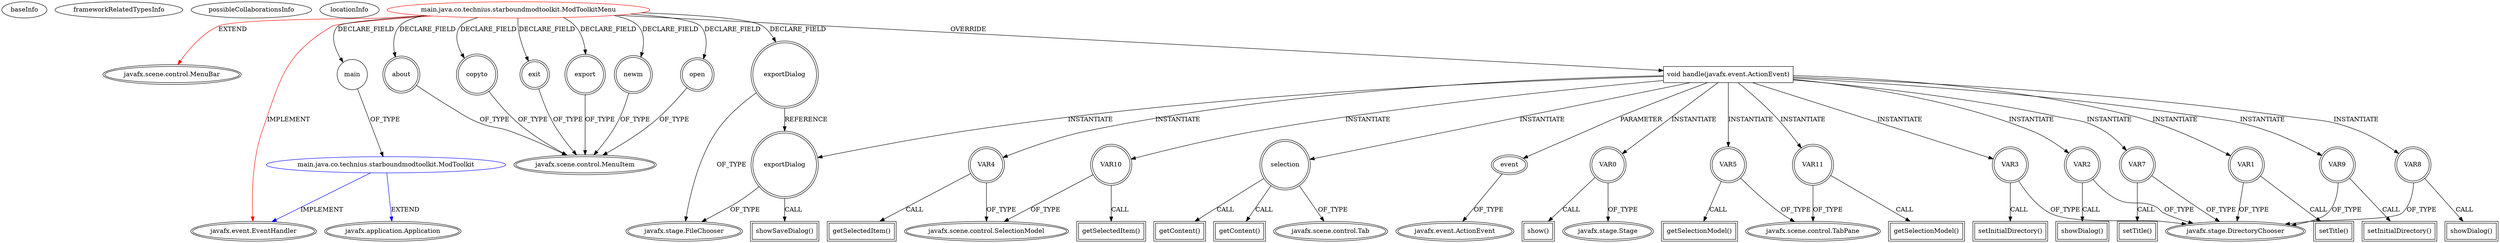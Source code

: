 digraph {
baseInfo[graphId=1420,category="extension_graph",isAnonymous=false,possibleRelation=true]
frameworkRelatedTypesInfo[0="javafx.scene.control.MenuBar",1="javafx.event.EventHandler"]
possibleCollaborationsInfo[0="1420~FIELD_DECLARATION-~javafx.scene.control.MenuBar javafx.event.EventHandler ~javafx.application.Application javafx.event.EventHandler ~false~false"]
locationInfo[projectName="Technius-Starbound-Mod-Toolkit",filePath="/Technius-Starbound-Mod-Toolkit/Starbound-Mod-Toolkit-master/src/main/java/co/technius/starboundmodtoolkit/ModToolkitMenu.java",contextSignature="ModToolkitMenu",graphId="1420"]
0[label="main.java.co.technius.starboundmodtoolkit.ModToolkitMenu",vertexType="ROOT_CLIENT_CLASS_DECLARATION",isFrameworkType=false,color=red]
1[label="javafx.scene.control.MenuBar",vertexType="FRAMEWORK_CLASS_TYPE",isFrameworkType=true,peripheries=2]
2[label="javafx.event.EventHandler",vertexType="FRAMEWORK_INTERFACE_TYPE",isFrameworkType=true,peripheries=2]
3[label="about",vertexType="FIELD_DECLARATION",isFrameworkType=true,peripheries=2,shape=circle]
4[label="javafx.scene.control.MenuItem",vertexType="FRAMEWORK_CLASS_TYPE",isFrameworkType=true,peripheries=2]
5[label="copyto",vertexType="FIELD_DECLARATION",isFrameworkType=true,peripheries=2,shape=circle]
7[label="exit",vertexType="FIELD_DECLARATION",isFrameworkType=true,peripheries=2,shape=circle]
9[label="export",vertexType="FIELD_DECLARATION",isFrameworkType=true,peripheries=2,shape=circle]
11[label="exportDialog",vertexType="FIELD_DECLARATION",isFrameworkType=true,peripheries=2,shape=circle]
12[label="javafx.stage.FileChooser",vertexType="FRAMEWORK_CLASS_TYPE",isFrameworkType=true,peripheries=2]
13[label="main",vertexType="FIELD_DECLARATION",isFrameworkType=false,shape=circle]
14[label="main.java.co.technius.starboundmodtoolkit.ModToolkit",vertexType="REFERENCE_CLIENT_CLASS_DECLARATION",isFrameworkType=false,color=blue]
15[label="javafx.application.Application",vertexType="FRAMEWORK_CLASS_TYPE",isFrameworkType=true,peripheries=2]
17[label="newm",vertexType="FIELD_DECLARATION",isFrameworkType=true,peripheries=2,shape=circle]
19[label="open",vertexType="FIELD_DECLARATION",isFrameworkType=true,peripheries=2,shape=circle]
21[label="void handle(javafx.event.ActionEvent)",vertexType="OVERRIDING_METHOD_DECLARATION",isFrameworkType=false,shape=box]
22[label="event",vertexType="PARAMETER_DECLARATION",isFrameworkType=true,peripheries=2]
23[label="javafx.event.ActionEvent",vertexType="FRAMEWORK_CLASS_TYPE",isFrameworkType=true,peripheries=2]
24[label="VAR0",vertexType="VARIABLE_EXPRESION",isFrameworkType=true,peripheries=2,shape=circle]
26[label="javafx.stage.Stage",vertexType="FRAMEWORK_CLASS_TYPE",isFrameworkType=true,peripheries=2]
25[label="show()",vertexType="INSIDE_CALL",isFrameworkType=true,peripheries=2,shape=box]
27[label="VAR1",vertexType="VARIABLE_EXPRESION",isFrameworkType=true,peripheries=2,shape=circle]
29[label="javafx.stage.DirectoryChooser",vertexType="FRAMEWORK_CLASS_TYPE",isFrameworkType=true,peripheries=2]
28[label="setTitle()",vertexType="INSIDE_CALL",isFrameworkType=true,peripheries=2,shape=box]
30[label="VAR2",vertexType="VARIABLE_EXPRESION",isFrameworkType=true,peripheries=2,shape=circle]
31[label="showDialog()",vertexType="INSIDE_CALL",isFrameworkType=true,peripheries=2,shape=box]
33[label="VAR3",vertexType="VARIABLE_EXPRESION",isFrameworkType=true,peripheries=2,shape=circle]
34[label="setInitialDirectory()",vertexType="INSIDE_CALL",isFrameworkType=true,peripheries=2,shape=box]
36[label="VAR4",vertexType="VARIABLE_EXPRESION",isFrameworkType=true,peripheries=2,shape=circle]
38[label="javafx.scene.control.SelectionModel",vertexType="FRAMEWORK_CLASS_TYPE",isFrameworkType=true,peripheries=2]
37[label="getSelectedItem()",vertexType="INSIDE_CALL",isFrameworkType=true,peripheries=2,shape=box]
39[label="VAR5",vertexType="VARIABLE_EXPRESION",isFrameworkType=true,peripheries=2,shape=circle]
41[label="javafx.scene.control.TabPane",vertexType="FRAMEWORK_CLASS_TYPE",isFrameworkType=true,peripheries=2]
40[label="getSelectionModel()",vertexType="INSIDE_CALL",isFrameworkType=true,peripheries=2,shape=box]
42[label="selection",vertexType="VARIABLE_EXPRESION",isFrameworkType=true,peripheries=2,shape=circle]
44[label="javafx.scene.control.Tab",vertexType="FRAMEWORK_CLASS_TYPE",isFrameworkType=true,peripheries=2]
43[label="getContent()",vertexType="INSIDE_CALL",isFrameworkType=true,peripheries=2,shape=box]
45[label="VAR7",vertexType="VARIABLE_EXPRESION",isFrameworkType=true,peripheries=2,shape=circle]
46[label="setTitle()",vertexType="INSIDE_CALL",isFrameworkType=true,peripheries=2,shape=box]
48[label="VAR8",vertexType="VARIABLE_EXPRESION",isFrameworkType=true,peripheries=2,shape=circle]
49[label="showDialog()",vertexType="INSIDE_CALL",isFrameworkType=true,peripheries=2,shape=box]
51[label="VAR9",vertexType="VARIABLE_EXPRESION",isFrameworkType=true,peripheries=2,shape=circle]
52[label="setInitialDirectory()",vertexType="INSIDE_CALL",isFrameworkType=true,peripheries=2,shape=box]
54[label="VAR10",vertexType="VARIABLE_EXPRESION",isFrameworkType=true,peripheries=2,shape=circle]
55[label="getSelectedItem()",vertexType="INSIDE_CALL",isFrameworkType=true,peripheries=2,shape=box]
57[label="VAR11",vertexType="VARIABLE_EXPRESION",isFrameworkType=true,peripheries=2,shape=circle]
58[label="getSelectionModel()",vertexType="INSIDE_CALL",isFrameworkType=true,peripheries=2,shape=box]
60[label="exportDialog",vertexType="VARIABLE_EXPRESION",isFrameworkType=true,peripheries=2,shape=circle]
61[label="showSaveDialog()",vertexType="INSIDE_CALL",isFrameworkType=true,peripheries=2,shape=box]
64[label="getContent()",vertexType="INSIDE_CALL",isFrameworkType=true,peripheries=2,shape=box]
0->1[label="EXTEND",color=red]
0->2[label="IMPLEMENT",color=red]
0->3[label="DECLARE_FIELD"]
3->4[label="OF_TYPE"]
0->5[label="DECLARE_FIELD"]
5->4[label="OF_TYPE"]
0->7[label="DECLARE_FIELD"]
7->4[label="OF_TYPE"]
0->9[label="DECLARE_FIELD"]
9->4[label="OF_TYPE"]
0->11[label="DECLARE_FIELD"]
11->12[label="OF_TYPE"]
0->13[label="DECLARE_FIELD"]
14->15[label="EXTEND",color=blue]
14->2[label="IMPLEMENT",color=blue]
13->14[label="OF_TYPE"]
0->17[label="DECLARE_FIELD"]
17->4[label="OF_TYPE"]
0->19[label="DECLARE_FIELD"]
19->4[label="OF_TYPE"]
0->21[label="OVERRIDE"]
22->23[label="OF_TYPE"]
21->22[label="PARAMETER"]
21->24[label="INSTANTIATE"]
24->26[label="OF_TYPE"]
24->25[label="CALL"]
21->27[label="INSTANTIATE"]
27->29[label="OF_TYPE"]
27->28[label="CALL"]
21->30[label="INSTANTIATE"]
30->29[label="OF_TYPE"]
30->31[label="CALL"]
21->33[label="INSTANTIATE"]
33->29[label="OF_TYPE"]
33->34[label="CALL"]
21->36[label="INSTANTIATE"]
36->38[label="OF_TYPE"]
36->37[label="CALL"]
21->39[label="INSTANTIATE"]
39->41[label="OF_TYPE"]
39->40[label="CALL"]
21->42[label="INSTANTIATE"]
42->44[label="OF_TYPE"]
42->43[label="CALL"]
21->45[label="INSTANTIATE"]
45->29[label="OF_TYPE"]
45->46[label="CALL"]
21->48[label="INSTANTIATE"]
48->29[label="OF_TYPE"]
48->49[label="CALL"]
21->51[label="INSTANTIATE"]
51->29[label="OF_TYPE"]
51->52[label="CALL"]
21->54[label="INSTANTIATE"]
54->38[label="OF_TYPE"]
54->55[label="CALL"]
21->57[label="INSTANTIATE"]
57->41[label="OF_TYPE"]
57->58[label="CALL"]
21->60[label="INSTANTIATE"]
11->60[label="REFERENCE"]
60->12[label="OF_TYPE"]
60->61[label="CALL"]
42->64[label="CALL"]
}
